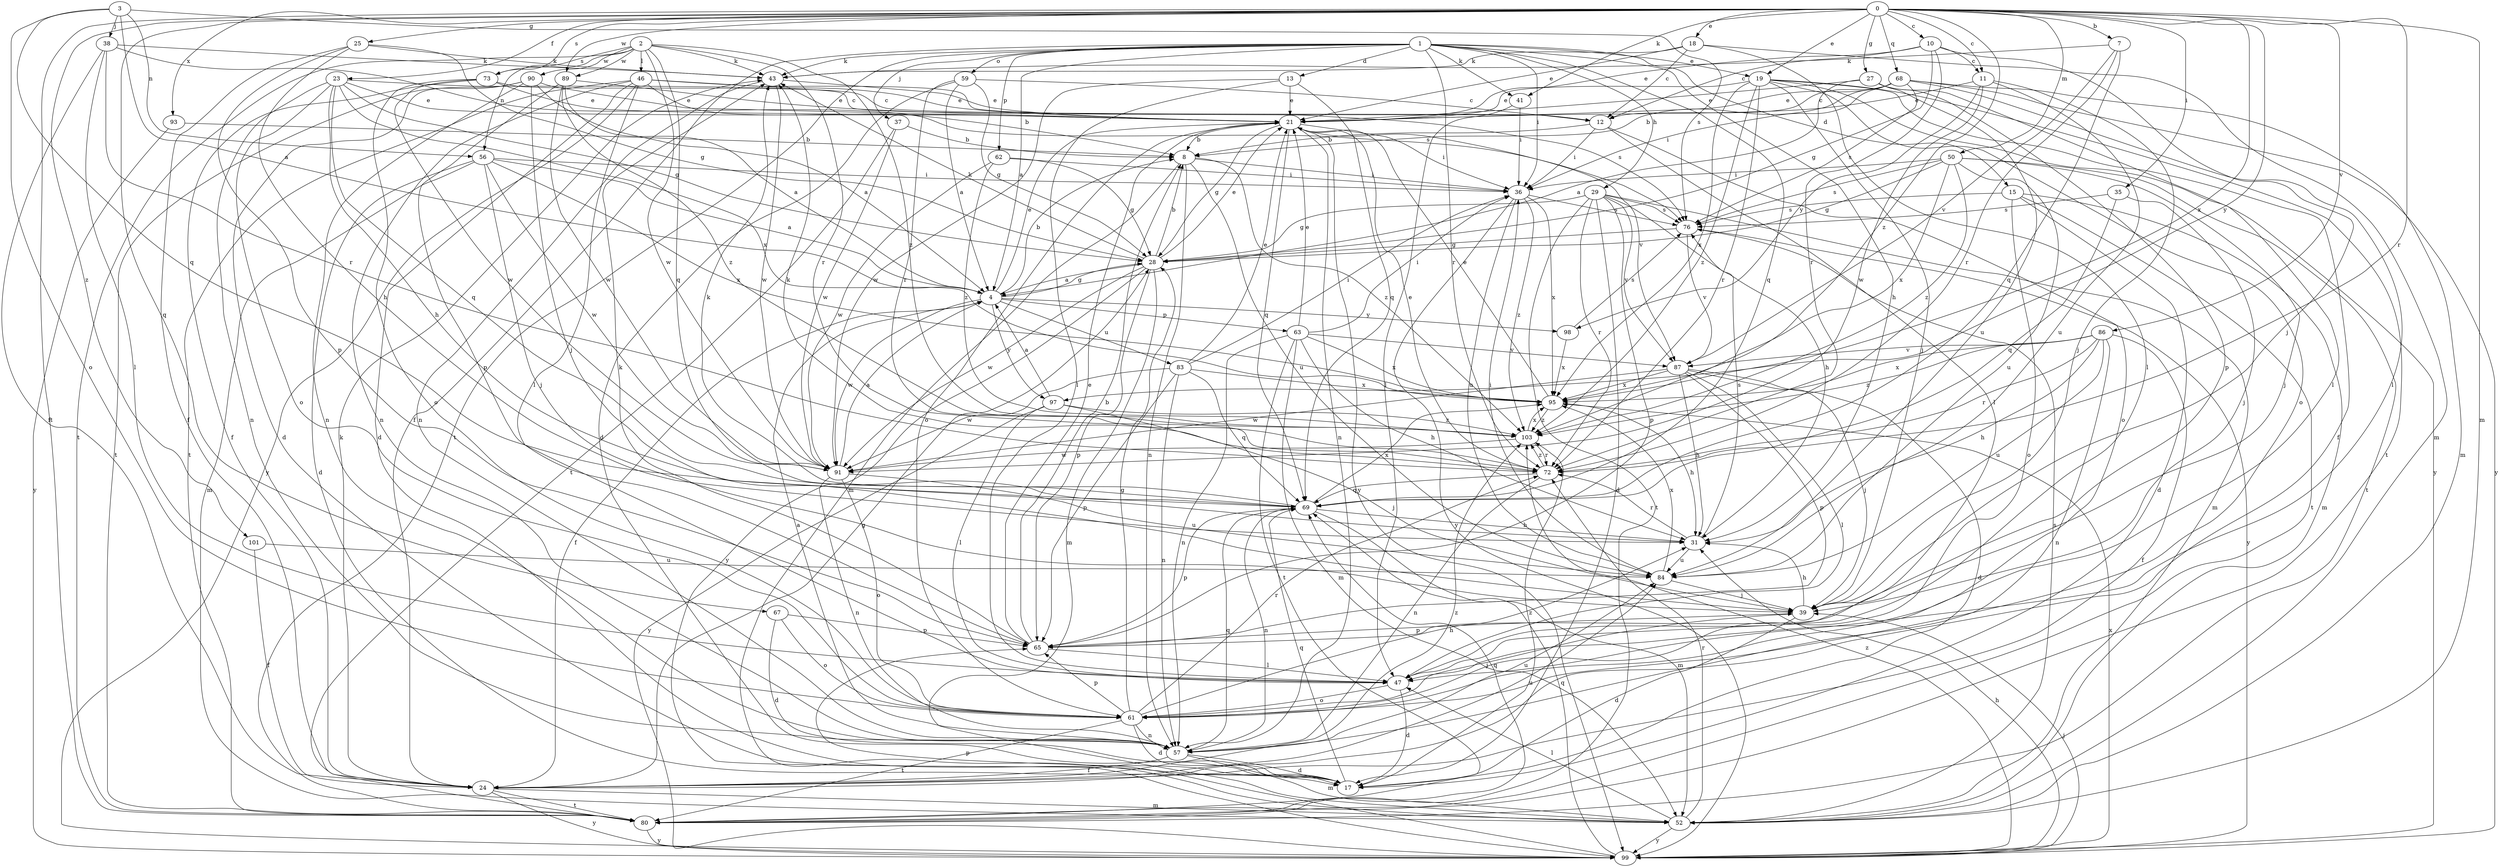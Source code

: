 strict digraph  {
0;
1;
2;
3;
4;
7;
8;
10;
11;
12;
13;
15;
17;
18;
19;
21;
23;
24;
25;
27;
28;
29;
31;
35;
36;
37;
38;
39;
41;
43;
46;
47;
50;
52;
56;
57;
59;
61;
62;
63;
65;
67;
68;
69;
72;
73;
76;
80;
83;
84;
86;
87;
89;
90;
91;
93;
95;
97;
98;
99;
101;
103;
0 -> 7  [label=b];
0 -> 10  [label=c];
0 -> 11  [label=c];
0 -> 18  [label=e];
0 -> 19  [label=e];
0 -> 23  [label=f];
0 -> 25  [label=g];
0 -> 27  [label=g];
0 -> 35  [label=i];
0 -> 41  [label=k];
0 -> 50  [label=m];
0 -> 52  [label=m];
0 -> 67  [label=q];
0 -> 68  [label=q];
0 -> 72  [label=r];
0 -> 73  [label=s];
0 -> 80  [label=t];
0 -> 86  [label=v];
0 -> 89  [label=w];
0 -> 93  [label=x];
0 -> 95  [label=x];
0 -> 97  [label=y];
0 -> 101  [label=z];
0 -> 103  [label=z];
1 -> 4  [label=a];
1 -> 13  [label=d];
1 -> 15  [label=d];
1 -> 19  [label=e];
1 -> 24  [label=f];
1 -> 29  [label=h];
1 -> 31  [label=h];
1 -> 36  [label=i];
1 -> 37  [label=j];
1 -> 41  [label=k];
1 -> 43  [label=k];
1 -> 59  [label=o];
1 -> 62  [label=p];
1 -> 69  [label=q];
1 -> 72  [label=r];
1 -> 80  [label=t];
2 -> 43  [label=k];
2 -> 46  [label=l];
2 -> 56  [label=n];
2 -> 69  [label=q];
2 -> 72  [label=r];
2 -> 73  [label=s];
2 -> 80  [label=t];
2 -> 89  [label=w];
2 -> 90  [label=w];
2 -> 91  [label=w];
2 -> 103  [label=z];
3 -> 4  [label=a];
3 -> 38  [label=j];
3 -> 56  [label=n];
3 -> 61  [label=o];
3 -> 69  [label=q];
3 -> 76  [label=s];
4 -> 8  [label=b];
4 -> 21  [label=e];
4 -> 24  [label=f];
4 -> 28  [label=g];
4 -> 63  [label=p];
4 -> 83  [label=u];
4 -> 91  [label=w];
4 -> 97  [label=y];
4 -> 98  [label=y];
7 -> 43  [label=k];
7 -> 69  [label=q];
7 -> 72  [label=r];
7 -> 87  [label=v];
8 -> 36  [label=i];
8 -> 52  [label=m];
8 -> 57  [label=n];
8 -> 84  [label=u];
8 -> 103  [label=z];
10 -> 11  [label=c];
10 -> 12  [label=c];
10 -> 21  [label=e];
10 -> 28  [label=g];
10 -> 39  [label=j];
10 -> 72  [label=r];
11 -> 21  [label=e];
11 -> 39  [label=j];
11 -> 84  [label=u];
11 -> 91  [label=w];
11 -> 98  [label=y];
12 -> 8  [label=b];
12 -> 36  [label=i];
12 -> 47  [label=l];
12 -> 61  [label=o];
13 -> 21  [label=e];
13 -> 47  [label=l];
13 -> 69  [label=q];
13 -> 91  [label=w];
15 -> 17  [label=d];
15 -> 52  [label=m];
15 -> 61  [label=o];
15 -> 76  [label=s];
15 -> 80  [label=t];
17 -> 69  [label=q];
17 -> 103  [label=z];
18 -> 12  [label=c];
18 -> 21  [label=e];
18 -> 43  [label=k];
18 -> 47  [label=l];
18 -> 52  [label=m];
19 -> 21  [label=e];
19 -> 24  [label=f];
19 -> 39  [label=j];
19 -> 61  [label=o];
19 -> 72  [label=r];
19 -> 80  [label=t];
19 -> 95  [label=x];
19 -> 99  [label=y];
19 -> 103  [label=z];
21 -> 8  [label=b];
21 -> 28  [label=g];
21 -> 36  [label=i];
21 -> 57  [label=n];
21 -> 61  [label=o];
21 -> 69  [label=q];
21 -> 87  [label=v];
21 -> 99  [label=y];
23 -> 12  [label=c];
23 -> 21  [label=e];
23 -> 28  [label=g];
23 -> 31  [label=h];
23 -> 57  [label=n];
23 -> 61  [label=o];
23 -> 69  [label=q];
23 -> 95  [label=x];
24 -> 28  [label=g];
24 -> 43  [label=k];
24 -> 52  [label=m];
24 -> 80  [label=t];
24 -> 84  [label=u];
24 -> 99  [label=y];
24 -> 103  [label=z];
25 -> 24  [label=f];
25 -> 28  [label=g];
25 -> 31  [label=h];
25 -> 43  [label=k];
25 -> 65  [label=p];
27 -> 4  [label=a];
27 -> 21  [label=e];
27 -> 47  [label=l];
27 -> 65  [label=p];
27 -> 84  [label=u];
28 -> 4  [label=a];
28 -> 8  [label=b];
28 -> 21  [label=e];
28 -> 43  [label=k];
28 -> 52  [label=m];
28 -> 65  [label=p];
28 -> 91  [label=w];
28 -> 99  [label=y];
29 -> 17  [label=d];
29 -> 28  [label=g];
29 -> 31  [label=h];
29 -> 52  [label=m];
29 -> 65  [label=p];
29 -> 72  [label=r];
29 -> 76  [label=s];
29 -> 80  [label=t];
29 -> 87  [label=v];
31 -> 72  [label=r];
31 -> 76  [label=s];
31 -> 84  [label=u];
35 -> 39  [label=j];
35 -> 69  [label=q];
35 -> 76  [label=s];
36 -> 76  [label=s];
36 -> 84  [label=u];
36 -> 95  [label=x];
36 -> 99  [label=y];
36 -> 103  [label=z];
37 -> 8  [label=b];
37 -> 80  [label=t];
37 -> 91  [label=w];
38 -> 24  [label=f];
38 -> 43  [label=k];
38 -> 47  [label=l];
38 -> 72  [label=r];
38 -> 76  [label=s];
39 -> 17  [label=d];
39 -> 31  [label=h];
39 -> 65  [label=p];
41 -> 36  [label=i];
41 -> 47  [label=l];
43 -> 21  [label=e];
43 -> 57  [label=n];
43 -> 91  [label=w];
46 -> 8  [label=b];
46 -> 17  [label=d];
46 -> 21  [label=e];
46 -> 47  [label=l];
46 -> 57  [label=n];
46 -> 76  [label=s];
46 -> 80  [label=t];
46 -> 99  [label=y];
47 -> 17  [label=d];
47 -> 61  [label=o];
50 -> 28  [label=g];
50 -> 36  [label=i];
50 -> 39  [label=j];
50 -> 76  [label=s];
50 -> 80  [label=t];
50 -> 84  [label=u];
50 -> 95  [label=x];
50 -> 103  [label=z];
52 -> 47  [label=l];
52 -> 72  [label=r];
52 -> 76  [label=s];
52 -> 99  [label=y];
56 -> 4  [label=a];
56 -> 17  [label=d];
56 -> 36  [label=i];
56 -> 39  [label=j];
56 -> 52  [label=m];
56 -> 91  [label=w];
56 -> 95  [label=x];
57 -> 4  [label=a];
57 -> 17  [label=d];
57 -> 24  [label=f];
57 -> 52  [label=m];
57 -> 69  [label=q];
57 -> 84  [label=u];
59 -> 4  [label=a];
59 -> 12  [label=c];
59 -> 17  [label=d];
59 -> 28  [label=g];
59 -> 72  [label=r];
61 -> 17  [label=d];
61 -> 28  [label=g];
61 -> 31  [label=h];
61 -> 39  [label=j];
61 -> 57  [label=n];
61 -> 65  [label=p];
61 -> 72  [label=r];
61 -> 80  [label=t];
62 -> 28  [label=g];
62 -> 36  [label=i];
62 -> 91  [label=w];
62 -> 103  [label=z];
63 -> 21  [label=e];
63 -> 31  [label=h];
63 -> 36  [label=i];
63 -> 52  [label=m];
63 -> 57  [label=n];
63 -> 80  [label=t];
63 -> 87  [label=v];
63 -> 95  [label=x];
65 -> 8  [label=b];
65 -> 21  [label=e];
65 -> 43  [label=k];
65 -> 47  [label=l];
67 -> 17  [label=d];
67 -> 61  [label=o];
67 -> 65  [label=p];
68 -> 8  [label=b];
68 -> 12  [label=c];
68 -> 21  [label=e];
68 -> 36  [label=i];
68 -> 47  [label=l];
68 -> 52  [label=m];
68 -> 76  [label=s];
68 -> 99  [label=y];
69 -> 31  [label=h];
69 -> 43  [label=k];
69 -> 52  [label=m];
69 -> 57  [label=n];
69 -> 65  [label=p];
69 -> 95  [label=x];
72 -> 21  [label=e];
72 -> 43  [label=k];
72 -> 57  [label=n];
72 -> 69  [label=q];
72 -> 103  [label=z];
73 -> 12  [label=c];
73 -> 21  [label=e];
73 -> 24  [label=f];
73 -> 61  [label=o];
73 -> 91  [label=w];
76 -> 28  [label=g];
76 -> 87  [label=v];
76 -> 99  [label=y];
80 -> 69  [label=q];
80 -> 99  [label=y];
83 -> 21  [label=e];
83 -> 36  [label=i];
83 -> 57  [label=n];
83 -> 65  [label=p];
83 -> 69  [label=q];
83 -> 91  [label=w];
83 -> 95  [label=x];
84 -> 36  [label=i];
84 -> 39  [label=j];
84 -> 95  [label=x];
86 -> 24  [label=f];
86 -> 31  [label=h];
86 -> 57  [label=n];
86 -> 72  [label=r];
86 -> 84  [label=u];
86 -> 87  [label=v];
86 -> 95  [label=x];
86 -> 103  [label=z];
87 -> 17  [label=d];
87 -> 31  [label=h];
87 -> 39  [label=j];
87 -> 47  [label=l];
87 -> 65  [label=p];
87 -> 91  [label=w];
87 -> 95  [label=x];
89 -> 4  [label=a];
89 -> 21  [label=e];
89 -> 65  [label=p];
89 -> 91  [label=w];
89 -> 103  [label=z];
90 -> 4  [label=a];
90 -> 17  [label=d];
90 -> 21  [label=e];
90 -> 39  [label=j];
90 -> 57  [label=n];
90 -> 80  [label=t];
91 -> 4  [label=a];
91 -> 57  [label=n];
91 -> 61  [label=o];
91 -> 84  [label=u];
93 -> 8  [label=b];
93 -> 99  [label=y];
95 -> 21  [label=e];
95 -> 31  [label=h];
95 -> 103  [label=z];
97 -> 4  [label=a];
97 -> 39  [label=j];
97 -> 47  [label=l];
97 -> 99  [label=y];
97 -> 103  [label=z];
98 -> 76  [label=s];
98 -> 95  [label=x];
99 -> 31  [label=h];
99 -> 39  [label=j];
99 -> 65  [label=p];
99 -> 69  [label=q];
99 -> 95  [label=x];
99 -> 103  [label=z];
101 -> 24  [label=f];
101 -> 84  [label=u];
103 -> 72  [label=r];
103 -> 91  [label=w];
103 -> 95  [label=x];
}
